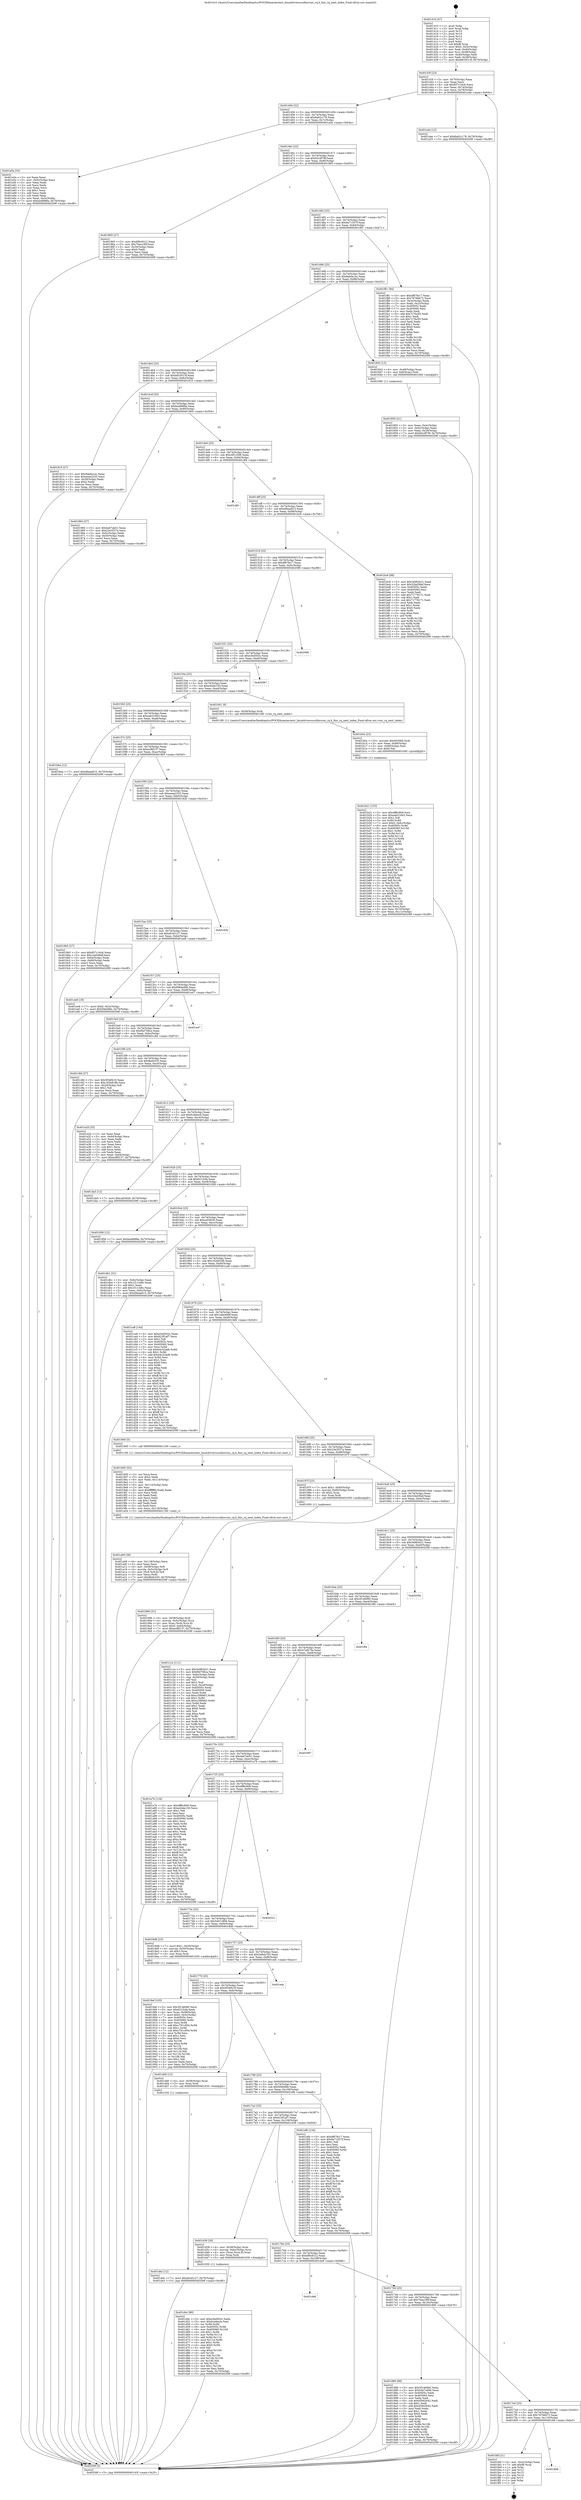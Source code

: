 digraph "0x401410" {
  label = "0x401410 (/mnt/c/Users/mathe/Desktop/tcc/POCII/binaries/extr_linuxdriversscsifnicvnic_rq.h_fnic_rq_next_index_Final-ollvm.out::main(0))"
  labelloc = "t"
  node[shape=record]

  Entry [label="",width=0.3,height=0.3,shape=circle,fillcolor=black,style=filled]
  "0x40143f" [label="{
     0x40143f [23]\l
     | [instrs]\l
     &nbsp;&nbsp;0x40143f \<+3\>: mov -0x70(%rbp),%eax\l
     &nbsp;&nbsp;0x401442 \<+2\>: mov %eax,%ecx\l
     &nbsp;&nbsp;0x401444 \<+6\>: sub $0x857c16c6,%ecx\l
     &nbsp;&nbsp;0x40144a \<+3\>: mov %eax,-0x74(%rbp)\l
     &nbsp;&nbsp;0x40144d \<+3\>: mov %ecx,-0x78(%rbp)\l
     &nbsp;&nbsp;0x401450 \<+6\>: je 0000000000401a4e \<main+0x63e\>\l
  }"]
  "0x401a4e" [label="{
     0x401a4e [12]\l
     | [instrs]\l
     &nbsp;&nbsp;0x401a4e \<+7\>: movl $0x8a62c178,-0x70(%rbp)\l
     &nbsp;&nbsp;0x401a55 \<+5\>: jmp 000000000040209f \<main+0xc8f\>\l
  }"]
  "0x401456" [label="{
     0x401456 [22]\l
     | [instrs]\l
     &nbsp;&nbsp;0x401456 \<+5\>: jmp 000000000040145b \<main+0x4b\>\l
     &nbsp;&nbsp;0x40145b \<+3\>: mov -0x74(%rbp),%eax\l
     &nbsp;&nbsp;0x40145e \<+5\>: sub $0x8a62c178,%eax\l
     &nbsp;&nbsp;0x401463 \<+3\>: mov %eax,-0x7c(%rbp)\l
     &nbsp;&nbsp;0x401466 \<+6\>: je 0000000000401a5a \<main+0x64a\>\l
  }"]
  Exit [label="",width=0.3,height=0.3,shape=circle,fillcolor=black,style=filled,peripheries=2]
  "0x401a5a" [label="{
     0x401a5a [33]\l
     | [instrs]\l
     &nbsp;&nbsp;0x401a5a \<+2\>: xor %eax,%eax\l
     &nbsp;&nbsp;0x401a5c \<+3\>: mov -0x5c(%rbp),%ecx\l
     &nbsp;&nbsp;0x401a5f \<+2\>: mov %eax,%edx\l
     &nbsp;&nbsp;0x401a61 \<+2\>: sub %ecx,%edx\l
     &nbsp;&nbsp;0x401a63 \<+2\>: mov %eax,%ecx\l
     &nbsp;&nbsp;0x401a65 \<+3\>: sub $0x1,%ecx\l
     &nbsp;&nbsp;0x401a68 \<+2\>: add %ecx,%edx\l
     &nbsp;&nbsp;0x401a6a \<+2\>: sub %edx,%eax\l
     &nbsp;&nbsp;0x401a6c \<+3\>: mov %eax,-0x5c(%rbp)\l
     &nbsp;&nbsp;0x401a6f \<+7\>: movl $0xba4898fa,-0x70(%rbp)\l
     &nbsp;&nbsp;0x401a76 \<+5\>: jmp 000000000040209f \<main+0xc8f\>\l
  }"]
  "0x40146c" [label="{
     0x40146c [22]\l
     | [instrs]\l
     &nbsp;&nbsp;0x40146c \<+5\>: jmp 0000000000401471 \<main+0x61\>\l
     &nbsp;&nbsp;0x401471 \<+3\>: mov -0x74(%rbp),%eax\l
     &nbsp;&nbsp;0x401474 \<+5\>: sub $0x92cdf79f,%eax\l
     &nbsp;&nbsp;0x401479 \<+3\>: mov %eax,-0x80(%rbp)\l
     &nbsp;&nbsp;0x40147c \<+6\>: je 0000000000401865 \<main+0x455\>\l
  }"]
  "0x401806" [label="{
     0x401806\l
  }", style=dashed]
  "0x401865" [label="{
     0x401865 [27]\l
     | [instrs]\l
     &nbsp;&nbsp;0x401865 \<+5\>: mov $0x6f9c9312,%eax\l
     &nbsp;&nbsp;0x40186a \<+5\>: mov $0x70ea1f0f,%ecx\l
     &nbsp;&nbsp;0x40186f \<+3\>: mov -0x34(%rbp),%edx\l
     &nbsp;&nbsp;0x401872 \<+3\>: cmp $0x0,%edx\l
     &nbsp;&nbsp;0x401875 \<+3\>: cmove %ecx,%eax\l
     &nbsp;&nbsp;0x401878 \<+3\>: mov %eax,-0x70(%rbp)\l
     &nbsp;&nbsp;0x40187b \<+5\>: jmp 000000000040209f \<main+0xc8f\>\l
  }"]
  "0x401482" [label="{
     0x401482 [25]\l
     | [instrs]\l
     &nbsp;&nbsp;0x401482 \<+5\>: jmp 0000000000401487 \<main+0x77\>\l
     &nbsp;&nbsp;0x401487 \<+3\>: mov -0x74(%rbp),%eax\l
     &nbsp;&nbsp;0x40148a \<+5\>: sub $0x9a71557f,%eax\l
     &nbsp;&nbsp;0x40148f \<+6\>: mov %eax,-0x84(%rbp)\l
     &nbsp;&nbsp;0x401495 \<+6\>: je 0000000000401f81 \<main+0xb71\>\l
  }"]
  "0x401fdf" [label="{
     0x401fdf [21]\l
     | [instrs]\l
     &nbsp;&nbsp;0x401fdf \<+3\>: mov -0x2c(%rbp),%eax\l
     &nbsp;&nbsp;0x401fe2 \<+7\>: add $0xf8,%rsp\l
     &nbsp;&nbsp;0x401fe9 \<+1\>: pop %rbx\l
     &nbsp;&nbsp;0x401fea \<+2\>: pop %r12\l
     &nbsp;&nbsp;0x401fec \<+2\>: pop %r13\l
     &nbsp;&nbsp;0x401fee \<+2\>: pop %r14\l
     &nbsp;&nbsp;0x401ff0 \<+2\>: pop %r15\l
     &nbsp;&nbsp;0x401ff2 \<+1\>: pop %rbp\l
     &nbsp;&nbsp;0x401ff3 \<+1\>: ret\l
  }"]
  "0x401f81" [label="{
     0x401f81 [94]\l
     | [instrs]\l
     &nbsp;&nbsp;0x401f81 \<+5\>: mov $0xdf87fe17,%eax\l
     &nbsp;&nbsp;0x401f86 \<+5\>: mov $0x79766b72,%ecx\l
     &nbsp;&nbsp;0x401f8b \<+3\>: mov -0x3c(%rbp),%edx\l
     &nbsp;&nbsp;0x401f8e \<+3\>: mov %edx,-0x2c(%rbp)\l
     &nbsp;&nbsp;0x401f91 \<+7\>: mov 0x40505c,%edx\l
     &nbsp;&nbsp;0x401f98 \<+7\>: mov 0x405060,%esi\l
     &nbsp;&nbsp;0x401f9f \<+2\>: mov %edx,%edi\l
     &nbsp;&nbsp;0x401fa1 \<+6\>: add $0x7c7fa3f3,%edi\l
     &nbsp;&nbsp;0x401fa7 \<+3\>: sub $0x1,%edi\l
     &nbsp;&nbsp;0x401faa \<+6\>: sub $0x7c7fa3f3,%edi\l
     &nbsp;&nbsp;0x401fb0 \<+3\>: imul %edi,%edx\l
     &nbsp;&nbsp;0x401fb3 \<+3\>: and $0x1,%edx\l
     &nbsp;&nbsp;0x401fb6 \<+3\>: cmp $0x0,%edx\l
     &nbsp;&nbsp;0x401fb9 \<+4\>: sete %r8b\l
     &nbsp;&nbsp;0x401fbd \<+3\>: cmp $0xa,%esi\l
     &nbsp;&nbsp;0x401fc0 \<+4\>: setl %r9b\l
     &nbsp;&nbsp;0x401fc4 \<+3\>: mov %r8b,%r10b\l
     &nbsp;&nbsp;0x401fc7 \<+3\>: and %r9b,%r10b\l
     &nbsp;&nbsp;0x401fca \<+3\>: xor %r9b,%r8b\l
     &nbsp;&nbsp;0x401fcd \<+3\>: or %r8b,%r10b\l
     &nbsp;&nbsp;0x401fd0 \<+4\>: test $0x1,%r10b\l
     &nbsp;&nbsp;0x401fd4 \<+3\>: cmovne %ecx,%eax\l
     &nbsp;&nbsp;0x401fd7 \<+3\>: mov %eax,-0x70(%rbp)\l
     &nbsp;&nbsp;0x401fda \<+5\>: jmp 000000000040209f \<main+0xc8f\>\l
  }"]
  "0x40149b" [label="{
     0x40149b [25]\l
     | [instrs]\l
     &nbsp;&nbsp;0x40149b \<+5\>: jmp 00000000004014a0 \<main+0x90\>\l
     &nbsp;&nbsp;0x4014a0 \<+3\>: mov -0x74(%rbp),%eax\l
     &nbsp;&nbsp;0x4014a3 \<+5\>: sub $0x9ab0a1ec,%eax\l
     &nbsp;&nbsp;0x4014a8 \<+6\>: mov %eax,-0x88(%rbp)\l
     &nbsp;&nbsp;0x4014ae \<+6\>: je 0000000000401843 \<main+0x433\>\l
  }"]
  "0x401ddc" [label="{
     0x401ddc [12]\l
     | [instrs]\l
     &nbsp;&nbsp;0x401ddc \<+7\>: movl $0xefc45127,-0x70(%rbp)\l
     &nbsp;&nbsp;0x401de3 \<+5\>: jmp 000000000040209f \<main+0xc8f\>\l
  }"]
  "0x401843" [label="{
     0x401843 [13]\l
     | [instrs]\l
     &nbsp;&nbsp;0x401843 \<+4\>: mov -0x48(%rbp),%rax\l
     &nbsp;&nbsp;0x401847 \<+4\>: mov 0x8(%rax),%rdi\l
     &nbsp;&nbsp;0x40184b \<+5\>: call 0000000000401060 \<atoi@plt\>\l
     | [calls]\l
     &nbsp;&nbsp;0x401060 \{1\} (unknown)\l
  }"]
  "0x4014b4" [label="{
     0x4014b4 [25]\l
     | [instrs]\l
     &nbsp;&nbsp;0x4014b4 \<+5\>: jmp 00000000004014b9 \<main+0xa9\>\l
     &nbsp;&nbsp;0x4014b9 \<+3\>: mov -0x74(%rbp),%eax\l
     &nbsp;&nbsp;0x4014bc \<+5\>: sub $0xb833013f,%eax\l
     &nbsp;&nbsp;0x4014c1 \<+6\>: mov %eax,-0x8c(%rbp)\l
     &nbsp;&nbsp;0x4014c7 \<+6\>: je 0000000000401810 \<main+0x400\>\l
  }"]
  "0x401d4c" [label="{
     0x401d4c [89]\l
     | [instrs]\l
     &nbsp;&nbsp;0x401d4c \<+5\>: mov $0xe3ed502c,%edx\l
     &nbsp;&nbsp;0x401d51 \<+5\>: mov $0xfccbbecb,%esi\l
     &nbsp;&nbsp;0x401d56 \<+3\>: xor %r8d,%r8d\l
     &nbsp;&nbsp;0x401d59 \<+8\>: mov 0x40505c,%r9d\l
     &nbsp;&nbsp;0x401d61 \<+8\>: mov 0x405060,%r10d\l
     &nbsp;&nbsp;0x401d69 \<+4\>: sub $0x1,%r8d\l
     &nbsp;&nbsp;0x401d6d \<+3\>: mov %r9d,%r11d\l
     &nbsp;&nbsp;0x401d70 \<+3\>: add %r8d,%r11d\l
     &nbsp;&nbsp;0x401d73 \<+4\>: imul %r11d,%r9d\l
     &nbsp;&nbsp;0x401d77 \<+4\>: and $0x1,%r9d\l
     &nbsp;&nbsp;0x401d7b \<+4\>: cmp $0x0,%r9d\l
     &nbsp;&nbsp;0x401d7f \<+3\>: sete %bl\l
     &nbsp;&nbsp;0x401d82 \<+4\>: cmp $0xa,%r10d\l
     &nbsp;&nbsp;0x401d86 \<+4\>: setl %r14b\l
     &nbsp;&nbsp;0x401d8a \<+3\>: mov %bl,%r15b\l
     &nbsp;&nbsp;0x401d8d \<+3\>: and %r14b,%r15b\l
     &nbsp;&nbsp;0x401d90 \<+3\>: xor %r14b,%bl\l
     &nbsp;&nbsp;0x401d93 \<+3\>: or %bl,%r15b\l
     &nbsp;&nbsp;0x401d96 \<+4\>: test $0x1,%r15b\l
     &nbsp;&nbsp;0x401d9a \<+3\>: cmovne %esi,%edx\l
     &nbsp;&nbsp;0x401d9d \<+3\>: mov %edx,-0x70(%rbp)\l
     &nbsp;&nbsp;0x401da0 \<+5\>: jmp 000000000040209f \<main+0xc8f\>\l
  }"]
  "0x401810" [label="{
     0x401810 [27]\l
     | [instrs]\l
     &nbsp;&nbsp;0x401810 \<+5\>: mov $0x9ab0a1ec,%eax\l
     &nbsp;&nbsp;0x401815 \<+5\>: mov $0xeeea2333,%ecx\l
     &nbsp;&nbsp;0x40181a \<+3\>: mov -0x38(%rbp),%edx\l
     &nbsp;&nbsp;0x40181d \<+3\>: cmp $0x2,%edx\l
     &nbsp;&nbsp;0x401820 \<+3\>: cmovne %ecx,%eax\l
     &nbsp;&nbsp;0x401823 \<+3\>: mov %eax,-0x70(%rbp)\l
     &nbsp;&nbsp;0x401826 \<+5\>: jmp 000000000040209f \<main+0xc8f\>\l
  }"]
  "0x4014cd" [label="{
     0x4014cd [25]\l
     | [instrs]\l
     &nbsp;&nbsp;0x4014cd \<+5\>: jmp 00000000004014d2 \<main+0xc2\>\l
     &nbsp;&nbsp;0x4014d2 \<+3\>: mov -0x74(%rbp),%eax\l
     &nbsp;&nbsp;0x4014d5 \<+5\>: sub $0xba4898fa,%eax\l
     &nbsp;&nbsp;0x4014da \<+6\>: mov %eax,-0x90(%rbp)\l
     &nbsp;&nbsp;0x4014e0 \<+6\>: je 0000000000401964 \<main+0x554\>\l
  }"]
  "0x40209f" [label="{
     0x40209f [5]\l
     | [instrs]\l
     &nbsp;&nbsp;0x40209f \<+5\>: jmp 000000000040143f \<main+0x2f\>\l
  }"]
  "0x401410" [label="{
     0x401410 [47]\l
     | [instrs]\l
     &nbsp;&nbsp;0x401410 \<+1\>: push %rbp\l
     &nbsp;&nbsp;0x401411 \<+3\>: mov %rsp,%rbp\l
     &nbsp;&nbsp;0x401414 \<+2\>: push %r15\l
     &nbsp;&nbsp;0x401416 \<+2\>: push %r14\l
     &nbsp;&nbsp;0x401418 \<+2\>: push %r13\l
     &nbsp;&nbsp;0x40141a \<+2\>: push %r12\l
     &nbsp;&nbsp;0x40141c \<+1\>: push %rbx\l
     &nbsp;&nbsp;0x40141d \<+7\>: sub $0xf8,%rsp\l
     &nbsp;&nbsp;0x401424 \<+7\>: movl $0x0,-0x3c(%rbp)\l
     &nbsp;&nbsp;0x40142b \<+3\>: mov %edi,-0x40(%rbp)\l
     &nbsp;&nbsp;0x40142e \<+4\>: mov %rsi,-0x48(%rbp)\l
     &nbsp;&nbsp;0x401432 \<+3\>: mov -0x40(%rbp),%edi\l
     &nbsp;&nbsp;0x401435 \<+3\>: mov %edi,-0x38(%rbp)\l
     &nbsp;&nbsp;0x401438 \<+7\>: movl $0xb833013f,-0x70(%rbp)\l
  }"]
  "0x401850" [label="{
     0x401850 [21]\l
     | [instrs]\l
     &nbsp;&nbsp;0x401850 \<+3\>: mov %eax,-0x4c(%rbp)\l
     &nbsp;&nbsp;0x401853 \<+3\>: mov -0x4c(%rbp),%eax\l
     &nbsp;&nbsp;0x401856 \<+3\>: mov %eax,-0x34(%rbp)\l
     &nbsp;&nbsp;0x401859 \<+7\>: movl $0x92cdf79f,-0x70(%rbp)\l
     &nbsp;&nbsp;0x401860 \<+5\>: jmp 000000000040209f \<main+0xc8f\>\l
  }"]
  "0x401b21" [label="{
     0x401b21 [153]\l
     | [instrs]\l
     &nbsp;&nbsp;0x401b21 \<+5\>: mov $0x4ff6c809,%esi\l
     &nbsp;&nbsp;0x401b26 \<+5\>: mov $0xeab31843,%ecx\l
     &nbsp;&nbsp;0x401b2b \<+2\>: mov $0x1,%dl\l
     &nbsp;&nbsp;0x401b2d \<+3\>: xor %r8d,%r8d\l
     &nbsp;&nbsp;0x401b30 \<+7\>: movl $0x0,-0x6c(%rbp)\l
     &nbsp;&nbsp;0x401b37 \<+8\>: mov 0x40505c,%r9d\l
     &nbsp;&nbsp;0x401b3f \<+8\>: mov 0x405060,%r10d\l
     &nbsp;&nbsp;0x401b47 \<+4\>: sub $0x1,%r8d\l
     &nbsp;&nbsp;0x401b4b \<+3\>: mov %r9d,%r11d\l
     &nbsp;&nbsp;0x401b4e \<+3\>: add %r8d,%r11d\l
     &nbsp;&nbsp;0x401b51 \<+4\>: imul %r11d,%r9d\l
     &nbsp;&nbsp;0x401b55 \<+4\>: and $0x1,%r9d\l
     &nbsp;&nbsp;0x401b59 \<+4\>: cmp $0x0,%r9d\l
     &nbsp;&nbsp;0x401b5d \<+3\>: sete %bl\l
     &nbsp;&nbsp;0x401b60 \<+4\>: cmp $0xa,%r10d\l
     &nbsp;&nbsp;0x401b64 \<+4\>: setl %r14b\l
     &nbsp;&nbsp;0x401b68 \<+3\>: mov %bl,%r15b\l
     &nbsp;&nbsp;0x401b6b \<+4\>: xor $0xff,%r15b\l
     &nbsp;&nbsp;0x401b6f \<+3\>: mov %r14b,%r12b\l
     &nbsp;&nbsp;0x401b72 \<+4\>: xor $0xff,%r12b\l
     &nbsp;&nbsp;0x401b76 \<+3\>: xor $0x1,%dl\l
     &nbsp;&nbsp;0x401b79 \<+3\>: mov %r15b,%r13b\l
     &nbsp;&nbsp;0x401b7c \<+4\>: and $0xff,%r13b\l
     &nbsp;&nbsp;0x401b80 \<+2\>: and %dl,%bl\l
     &nbsp;&nbsp;0x401b82 \<+3\>: mov %r12b,%dil\l
     &nbsp;&nbsp;0x401b85 \<+4\>: and $0xff,%dil\l
     &nbsp;&nbsp;0x401b89 \<+3\>: and %dl,%r14b\l
     &nbsp;&nbsp;0x401b8c \<+3\>: or %bl,%r13b\l
     &nbsp;&nbsp;0x401b8f \<+3\>: or %r14b,%dil\l
     &nbsp;&nbsp;0x401b92 \<+3\>: xor %dil,%r13b\l
     &nbsp;&nbsp;0x401b95 \<+3\>: or %r12b,%r15b\l
     &nbsp;&nbsp;0x401b98 \<+4\>: xor $0xff,%r15b\l
     &nbsp;&nbsp;0x401b9c \<+3\>: or $0x1,%dl\l
     &nbsp;&nbsp;0x401b9f \<+3\>: and %dl,%r15b\l
     &nbsp;&nbsp;0x401ba2 \<+3\>: or %r15b,%r13b\l
     &nbsp;&nbsp;0x401ba5 \<+4\>: test $0x1,%r13b\l
     &nbsp;&nbsp;0x401ba9 \<+3\>: cmovne %ecx,%esi\l
     &nbsp;&nbsp;0x401bac \<+3\>: mov %esi,-0x70(%rbp)\l
     &nbsp;&nbsp;0x401baf \<+6\>: mov %eax,-0x11c(%rbp)\l
     &nbsp;&nbsp;0x401bb5 \<+5\>: jmp 000000000040209f \<main+0xc8f\>\l
  }"]
  "0x401964" [label="{
     0x401964 [27]\l
     | [instrs]\l
     &nbsp;&nbsp;0x401964 \<+5\>: mov $0x4a67ab51,%eax\l
     &nbsp;&nbsp;0x401969 \<+5\>: mov $0x23e3557a,%ecx\l
     &nbsp;&nbsp;0x40196e \<+3\>: mov -0x5c(%rbp),%edx\l
     &nbsp;&nbsp;0x401971 \<+3\>: cmp -0x50(%rbp),%edx\l
     &nbsp;&nbsp;0x401974 \<+3\>: cmovl %ecx,%eax\l
     &nbsp;&nbsp;0x401977 \<+3\>: mov %eax,-0x70(%rbp)\l
     &nbsp;&nbsp;0x40197a \<+5\>: jmp 000000000040209f \<main+0xc8f\>\l
  }"]
  "0x4014e6" [label="{
     0x4014e6 [25]\l
     | [instrs]\l
     &nbsp;&nbsp;0x4014e6 \<+5\>: jmp 00000000004014eb \<main+0xdb\>\l
     &nbsp;&nbsp;0x4014eb \<+3\>: mov -0x74(%rbp),%eax\l
     &nbsp;&nbsp;0x4014ee \<+5\>: sub $0xc6f1c566,%eax\l
     &nbsp;&nbsp;0x4014f3 \<+6\>: mov %eax,-0x94(%rbp)\l
     &nbsp;&nbsp;0x4014f9 \<+6\>: je 0000000000401df4 \<main+0x9e4\>\l
  }"]
  "0x401b0a" [label="{
     0x401b0a [23]\l
     | [instrs]\l
     &nbsp;&nbsp;0x401b0a \<+10\>: movabs $0x4030b6,%rdi\l
     &nbsp;&nbsp;0x401b14 \<+3\>: mov %eax,-0x68(%rbp)\l
     &nbsp;&nbsp;0x401b17 \<+3\>: mov -0x68(%rbp),%esi\l
     &nbsp;&nbsp;0x401b1a \<+2\>: mov $0x0,%al\l
     &nbsp;&nbsp;0x401b1c \<+5\>: call 0000000000401040 \<printf@plt\>\l
     | [calls]\l
     &nbsp;&nbsp;0x401040 \{1\} (unknown)\l
  }"]
  "0x401df4" [label="{
     0x401df4\l
  }", style=dashed]
  "0x4014ff" [label="{
     0x4014ff [25]\l
     | [instrs]\l
     &nbsp;&nbsp;0x4014ff \<+5\>: jmp 0000000000401504 \<main+0xf4\>\l
     &nbsp;&nbsp;0x401504 \<+3\>: mov -0x74(%rbp),%eax\l
     &nbsp;&nbsp;0x401507 \<+5\>: sub $0xd9eaa815,%eax\l
     &nbsp;&nbsp;0x40150c \<+6\>: mov %eax,-0x98(%rbp)\l
     &nbsp;&nbsp;0x401512 \<+6\>: je 0000000000401bc6 \<main+0x7b6\>\l
  }"]
  "0x401a09" [label="{
     0x401a09 [36]\l
     | [instrs]\l
     &nbsp;&nbsp;0x401a09 \<+6\>: mov -0x118(%rbp),%ecx\l
     &nbsp;&nbsp;0x401a0f \<+3\>: imul %eax,%ecx\l
     &nbsp;&nbsp;0x401a12 \<+4\>: mov -0x58(%rbp),%r8\l
     &nbsp;&nbsp;0x401a16 \<+4\>: movslq -0x5c(%rbp),%r9\l
     &nbsp;&nbsp;0x401a1a \<+4\>: mov (%r8,%r9,8),%r8\l
     &nbsp;&nbsp;0x401a1e \<+3\>: mov %ecx,(%r8)\l
     &nbsp;&nbsp;0x401a21 \<+7\>: movl $0xfbefc435,-0x70(%rbp)\l
     &nbsp;&nbsp;0x401a28 \<+5\>: jmp 000000000040209f \<main+0xc8f\>\l
  }"]
  "0x401bc6" [label="{
     0x401bc6 [88]\l
     | [instrs]\l
     &nbsp;&nbsp;0x401bc6 \<+5\>: mov $0x3e983e21,%eax\l
     &nbsp;&nbsp;0x401bcb \<+5\>: mov $0x32bd36af,%ecx\l
     &nbsp;&nbsp;0x401bd0 \<+7\>: mov 0x40505c,%edx\l
     &nbsp;&nbsp;0x401bd7 \<+7\>: mov 0x405060,%esi\l
     &nbsp;&nbsp;0x401bde \<+2\>: mov %edx,%edi\l
     &nbsp;&nbsp;0x401be0 \<+6\>: add $0x71778171,%edi\l
     &nbsp;&nbsp;0x401be6 \<+3\>: sub $0x1,%edi\l
     &nbsp;&nbsp;0x401be9 \<+6\>: sub $0x71778171,%edi\l
     &nbsp;&nbsp;0x401bef \<+3\>: imul %edi,%edx\l
     &nbsp;&nbsp;0x401bf2 \<+3\>: and $0x1,%edx\l
     &nbsp;&nbsp;0x401bf5 \<+3\>: cmp $0x0,%edx\l
     &nbsp;&nbsp;0x401bf8 \<+4\>: sete %r8b\l
     &nbsp;&nbsp;0x401bfc \<+3\>: cmp $0xa,%esi\l
     &nbsp;&nbsp;0x401bff \<+4\>: setl %r9b\l
     &nbsp;&nbsp;0x401c03 \<+3\>: mov %r8b,%r10b\l
     &nbsp;&nbsp;0x401c06 \<+3\>: and %r9b,%r10b\l
     &nbsp;&nbsp;0x401c09 \<+3\>: xor %r9b,%r8b\l
     &nbsp;&nbsp;0x401c0c \<+3\>: or %r8b,%r10b\l
     &nbsp;&nbsp;0x401c0f \<+4\>: test $0x1,%r10b\l
     &nbsp;&nbsp;0x401c13 \<+3\>: cmovne %ecx,%eax\l
     &nbsp;&nbsp;0x401c16 \<+3\>: mov %eax,-0x70(%rbp)\l
     &nbsp;&nbsp;0x401c19 \<+5\>: jmp 000000000040209f \<main+0xc8f\>\l
  }"]
  "0x401518" [label="{
     0x401518 [25]\l
     | [instrs]\l
     &nbsp;&nbsp;0x401518 \<+5\>: jmp 000000000040151d \<main+0x10d\>\l
     &nbsp;&nbsp;0x40151d \<+3\>: mov -0x74(%rbp),%eax\l
     &nbsp;&nbsp;0x401520 \<+5\>: sub $0xdf87fe17,%eax\l
     &nbsp;&nbsp;0x401525 \<+6\>: mov %eax,-0x9c(%rbp)\l
     &nbsp;&nbsp;0x40152b \<+6\>: je 0000000000402098 \<main+0xc88\>\l
  }"]
  "0x4019d5" [label="{
     0x4019d5 [52]\l
     | [instrs]\l
     &nbsp;&nbsp;0x4019d5 \<+2\>: xor %ecx,%ecx\l
     &nbsp;&nbsp;0x4019d7 \<+5\>: mov $0x2,%edx\l
     &nbsp;&nbsp;0x4019dc \<+6\>: mov %edx,-0x114(%rbp)\l
     &nbsp;&nbsp;0x4019e2 \<+1\>: cltd\l
     &nbsp;&nbsp;0x4019e3 \<+6\>: mov -0x114(%rbp),%esi\l
     &nbsp;&nbsp;0x4019e9 \<+2\>: idiv %esi\l
     &nbsp;&nbsp;0x4019eb \<+6\>: imul $0xfffffffe,%edx,%edx\l
     &nbsp;&nbsp;0x4019f1 \<+2\>: mov %ecx,%edi\l
     &nbsp;&nbsp;0x4019f3 \<+2\>: sub %edx,%edi\l
     &nbsp;&nbsp;0x4019f5 \<+2\>: mov %ecx,%edx\l
     &nbsp;&nbsp;0x4019f7 \<+3\>: sub $0x1,%edx\l
     &nbsp;&nbsp;0x4019fa \<+2\>: add %edx,%edi\l
     &nbsp;&nbsp;0x4019fc \<+2\>: sub %edi,%ecx\l
     &nbsp;&nbsp;0x4019fe \<+6\>: mov %ecx,-0x118(%rbp)\l
     &nbsp;&nbsp;0x401a04 \<+5\>: call 0000000000401160 \<next_i\>\l
     | [calls]\l
     &nbsp;&nbsp;0x401160 \{1\} (/mnt/c/Users/mathe/Desktop/tcc/POCII/binaries/extr_linuxdriversscsifnicvnic_rq.h_fnic_rq_next_index_Final-ollvm.out::next_i)\l
  }"]
  "0x402098" [label="{
     0x402098\l
  }", style=dashed]
  "0x401531" [label="{
     0x401531 [25]\l
     | [instrs]\l
     &nbsp;&nbsp;0x401531 \<+5\>: jmp 0000000000401536 \<main+0x126\>\l
     &nbsp;&nbsp;0x401536 \<+3\>: mov -0x74(%rbp),%eax\l
     &nbsp;&nbsp;0x401539 \<+5\>: sub $0xe3ed502c,%eax\l
     &nbsp;&nbsp;0x40153e \<+6\>: mov %eax,-0xa0(%rbp)\l
     &nbsp;&nbsp;0x401544 \<+6\>: je 0000000000402067 \<main+0xc57\>\l
  }"]
  "0x401996" [label="{
     0x401996 [31]\l
     | [instrs]\l
     &nbsp;&nbsp;0x401996 \<+4\>: mov -0x58(%rbp),%rdi\l
     &nbsp;&nbsp;0x40199a \<+4\>: movslq -0x5c(%rbp),%rcx\l
     &nbsp;&nbsp;0x40199e \<+4\>: mov %rax,(%rdi,%rcx,8)\l
     &nbsp;&nbsp;0x4019a2 \<+7\>: movl $0x0,-0x64(%rbp)\l
     &nbsp;&nbsp;0x4019a9 \<+7\>: movl $0xecf6f137,-0x70(%rbp)\l
     &nbsp;&nbsp;0x4019b0 \<+5\>: jmp 000000000040209f \<main+0xc8f\>\l
  }"]
  "0x402067" [label="{
     0x402067\l
  }", style=dashed]
  "0x40154a" [label="{
     0x40154a [25]\l
     | [instrs]\l
     &nbsp;&nbsp;0x40154a \<+5\>: jmp 000000000040154f \<main+0x13f\>\l
     &nbsp;&nbsp;0x40154f \<+3\>: mov -0x74(%rbp),%eax\l
     &nbsp;&nbsp;0x401552 \<+5\>: sub $0xe444e150,%eax\l
     &nbsp;&nbsp;0x401557 \<+6\>: mov %eax,-0xa4(%rbp)\l
     &nbsp;&nbsp;0x40155d \<+6\>: je 0000000000401b01 \<main+0x6f1\>\l
  }"]
  "0x4018ef" [label="{
     0x4018ef [105]\l
     | [instrs]\l
     &nbsp;&nbsp;0x4018ef \<+5\>: mov $0x3f146060,%ecx\l
     &nbsp;&nbsp;0x4018f4 \<+5\>: mov $0x6215cfa,%edx\l
     &nbsp;&nbsp;0x4018f9 \<+4\>: mov %rax,-0x58(%rbp)\l
     &nbsp;&nbsp;0x4018fd \<+7\>: movl $0x0,-0x5c(%rbp)\l
     &nbsp;&nbsp;0x401904 \<+7\>: mov 0x40505c,%esi\l
     &nbsp;&nbsp;0x40190b \<+8\>: mov 0x405060,%r8d\l
     &nbsp;&nbsp;0x401913 \<+3\>: mov %esi,%r9d\l
     &nbsp;&nbsp;0x401916 \<+7\>: add $0xc791c854,%r9d\l
     &nbsp;&nbsp;0x40191d \<+4\>: sub $0x1,%r9d\l
     &nbsp;&nbsp;0x401921 \<+7\>: sub $0xc791c854,%r9d\l
     &nbsp;&nbsp;0x401928 \<+4\>: imul %r9d,%esi\l
     &nbsp;&nbsp;0x40192c \<+3\>: and $0x1,%esi\l
     &nbsp;&nbsp;0x40192f \<+3\>: cmp $0x0,%esi\l
     &nbsp;&nbsp;0x401932 \<+4\>: sete %r10b\l
     &nbsp;&nbsp;0x401936 \<+4\>: cmp $0xa,%r8d\l
     &nbsp;&nbsp;0x40193a \<+4\>: setl %r11b\l
     &nbsp;&nbsp;0x40193e \<+3\>: mov %r10b,%bl\l
     &nbsp;&nbsp;0x401941 \<+3\>: and %r11b,%bl\l
     &nbsp;&nbsp;0x401944 \<+3\>: xor %r11b,%r10b\l
     &nbsp;&nbsp;0x401947 \<+3\>: or %r10b,%bl\l
     &nbsp;&nbsp;0x40194a \<+3\>: test $0x1,%bl\l
     &nbsp;&nbsp;0x40194d \<+3\>: cmovne %edx,%ecx\l
     &nbsp;&nbsp;0x401950 \<+3\>: mov %ecx,-0x70(%rbp)\l
     &nbsp;&nbsp;0x401953 \<+5\>: jmp 000000000040209f \<main+0xc8f\>\l
  }"]
  "0x401b01" [label="{
     0x401b01 [9]\l
     | [instrs]\l
     &nbsp;&nbsp;0x401b01 \<+4\>: mov -0x58(%rbp),%rdi\l
     &nbsp;&nbsp;0x401b05 \<+5\>: call 00000000004013f0 \<vnic_rq_next_index\>\l
     | [calls]\l
     &nbsp;&nbsp;0x4013f0 \{1\} (/mnt/c/Users/mathe/Desktop/tcc/POCII/binaries/extr_linuxdriversscsifnicvnic_rq.h_fnic_rq_next_index_Final-ollvm.out::vnic_rq_next_index)\l
  }"]
  "0x401563" [label="{
     0x401563 [25]\l
     | [instrs]\l
     &nbsp;&nbsp;0x401563 \<+5\>: jmp 0000000000401568 \<main+0x158\>\l
     &nbsp;&nbsp;0x401568 \<+3\>: mov -0x74(%rbp),%eax\l
     &nbsp;&nbsp;0x40156b \<+5\>: sub $0xeab31843,%eax\l
     &nbsp;&nbsp;0x401570 \<+6\>: mov %eax,-0xa8(%rbp)\l
     &nbsp;&nbsp;0x401576 \<+6\>: je 0000000000401bba \<main+0x7aa\>\l
  }"]
  "0x4017ed" [label="{
     0x4017ed [25]\l
     | [instrs]\l
     &nbsp;&nbsp;0x4017ed \<+5\>: jmp 00000000004017f2 \<main+0x3e2\>\l
     &nbsp;&nbsp;0x4017f2 \<+3\>: mov -0x74(%rbp),%eax\l
     &nbsp;&nbsp;0x4017f5 \<+5\>: sub $0x79766b72,%eax\l
     &nbsp;&nbsp;0x4017fa \<+6\>: mov %eax,-0x110(%rbp)\l
     &nbsp;&nbsp;0x401800 \<+6\>: je 0000000000401fdf \<main+0xbcf\>\l
  }"]
  "0x401bba" [label="{
     0x401bba [12]\l
     | [instrs]\l
     &nbsp;&nbsp;0x401bba \<+7\>: movl $0xd9eaa815,-0x70(%rbp)\l
     &nbsp;&nbsp;0x401bc1 \<+5\>: jmp 000000000040209f \<main+0xc8f\>\l
  }"]
  "0x40157c" [label="{
     0x40157c [25]\l
     | [instrs]\l
     &nbsp;&nbsp;0x40157c \<+5\>: jmp 0000000000401581 \<main+0x171\>\l
     &nbsp;&nbsp;0x401581 \<+3\>: mov -0x74(%rbp),%eax\l
     &nbsp;&nbsp;0x401584 \<+5\>: sub $0xecf6f137,%eax\l
     &nbsp;&nbsp;0x401589 \<+6\>: mov %eax,-0xac(%rbp)\l
     &nbsp;&nbsp;0x40158f \<+6\>: je 00000000004019b5 \<main+0x5a5\>\l
  }"]
  "0x401880" [label="{
     0x401880 [88]\l
     | [instrs]\l
     &nbsp;&nbsp;0x401880 \<+5\>: mov $0x3f146060,%eax\l
     &nbsp;&nbsp;0x401885 \<+5\>: mov $0x54b7c806,%ecx\l
     &nbsp;&nbsp;0x40188a \<+7\>: mov 0x40505c,%edx\l
     &nbsp;&nbsp;0x401891 \<+7\>: mov 0x405060,%esi\l
     &nbsp;&nbsp;0x401898 \<+2\>: mov %edx,%edi\l
     &nbsp;&nbsp;0x40189a \<+6\>: sub $0x45842642,%edi\l
     &nbsp;&nbsp;0x4018a0 \<+3\>: sub $0x1,%edi\l
     &nbsp;&nbsp;0x4018a3 \<+6\>: add $0x45842642,%edi\l
     &nbsp;&nbsp;0x4018a9 \<+3\>: imul %edi,%edx\l
     &nbsp;&nbsp;0x4018ac \<+3\>: and $0x1,%edx\l
     &nbsp;&nbsp;0x4018af \<+3\>: cmp $0x0,%edx\l
     &nbsp;&nbsp;0x4018b2 \<+4\>: sete %r8b\l
     &nbsp;&nbsp;0x4018b6 \<+3\>: cmp $0xa,%esi\l
     &nbsp;&nbsp;0x4018b9 \<+4\>: setl %r9b\l
     &nbsp;&nbsp;0x4018bd \<+3\>: mov %r8b,%r10b\l
     &nbsp;&nbsp;0x4018c0 \<+3\>: and %r9b,%r10b\l
     &nbsp;&nbsp;0x4018c3 \<+3\>: xor %r9b,%r8b\l
     &nbsp;&nbsp;0x4018c6 \<+3\>: or %r8b,%r10b\l
     &nbsp;&nbsp;0x4018c9 \<+4\>: test $0x1,%r10b\l
     &nbsp;&nbsp;0x4018cd \<+3\>: cmovne %ecx,%eax\l
     &nbsp;&nbsp;0x4018d0 \<+3\>: mov %eax,-0x70(%rbp)\l
     &nbsp;&nbsp;0x4018d3 \<+5\>: jmp 000000000040209f \<main+0xc8f\>\l
  }"]
  "0x4019b5" [label="{
     0x4019b5 [27]\l
     | [instrs]\l
     &nbsp;&nbsp;0x4019b5 \<+5\>: mov $0x857c16c6,%eax\l
     &nbsp;&nbsp;0x4019ba \<+5\>: mov $0x1ab049df,%ecx\l
     &nbsp;&nbsp;0x4019bf \<+3\>: mov -0x64(%rbp),%edx\l
     &nbsp;&nbsp;0x4019c2 \<+3\>: cmp -0x60(%rbp),%edx\l
     &nbsp;&nbsp;0x4019c5 \<+3\>: cmovl %ecx,%eax\l
     &nbsp;&nbsp;0x4019c8 \<+3\>: mov %eax,-0x70(%rbp)\l
     &nbsp;&nbsp;0x4019cb \<+5\>: jmp 000000000040209f \<main+0xc8f\>\l
  }"]
  "0x401595" [label="{
     0x401595 [25]\l
     | [instrs]\l
     &nbsp;&nbsp;0x401595 \<+5\>: jmp 000000000040159a \<main+0x18a\>\l
     &nbsp;&nbsp;0x40159a \<+3\>: mov -0x74(%rbp),%eax\l
     &nbsp;&nbsp;0x40159d \<+5\>: sub $0xeeea2333,%eax\l
     &nbsp;&nbsp;0x4015a2 \<+6\>: mov %eax,-0xb0(%rbp)\l
     &nbsp;&nbsp;0x4015a8 \<+6\>: je 000000000040182b \<main+0x41b\>\l
  }"]
  "0x4017d4" [label="{
     0x4017d4 [25]\l
     | [instrs]\l
     &nbsp;&nbsp;0x4017d4 \<+5\>: jmp 00000000004017d9 \<main+0x3c9\>\l
     &nbsp;&nbsp;0x4017d9 \<+3\>: mov -0x74(%rbp),%eax\l
     &nbsp;&nbsp;0x4017dc \<+5\>: sub $0x70ea1f0f,%eax\l
     &nbsp;&nbsp;0x4017e1 \<+6\>: mov %eax,-0x10c(%rbp)\l
     &nbsp;&nbsp;0x4017e7 \<+6\>: je 0000000000401880 \<main+0x470\>\l
  }"]
  "0x40182b" [label="{
     0x40182b\l
  }", style=dashed]
  "0x4015ae" [label="{
     0x4015ae [25]\l
     | [instrs]\l
     &nbsp;&nbsp;0x4015ae \<+5\>: jmp 00000000004015b3 \<main+0x1a3\>\l
     &nbsp;&nbsp;0x4015b3 \<+3\>: mov -0x74(%rbp),%eax\l
     &nbsp;&nbsp;0x4015b6 \<+5\>: sub $0xefc45127,%eax\l
     &nbsp;&nbsp;0x4015bb \<+6\>: mov %eax,-0xb4(%rbp)\l
     &nbsp;&nbsp;0x4015c1 \<+6\>: je 0000000000401ee8 \<main+0xad8\>\l
  }"]
  "0x401de8" [label="{
     0x401de8\l
  }", style=dashed]
  "0x401ee8" [label="{
     0x401ee8 [19]\l
     | [instrs]\l
     &nbsp;&nbsp;0x401ee8 \<+7\>: movl $0x0,-0x3c(%rbp)\l
     &nbsp;&nbsp;0x401eef \<+7\>: movl $0x5f4e0fde,-0x70(%rbp)\l
     &nbsp;&nbsp;0x401ef6 \<+5\>: jmp 000000000040209f \<main+0xc8f\>\l
  }"]
  "0x4015c7" [label="{
     0x4015c7 [25]\l
     | [instrs]\l
     &nbsp;&nbsp;0x4015c7 \<+5\>: jmp 00000000004015cc \<main+0x1bc\>\l
     &nbsp;&nbsp;0x4015cc \<+3\>: mov -0x74(%rbp),%eax\l
     &nbsp;&nbsp;0x4015cf \<+5\>: sub $0xf08ded06,%eax\l
     &nbsp;&nbsp;0x4015d4 \<+6\>: mov %eax,-0xb8(%rbp)\l
     &nbsp;&nbsp;0x4015da \<+6\>: je 0000000000401e47 \<main+0xa37\>\l
  }"]
  "0x4017bb" [label="{
     0x4017bb [25]\l
     | [instrs]\l
     &nbsp;&nbsp;0x4017bb \<+5\>: jmp 00000000004017c0 \<main+0x3b0\>\l
     &nbsp;&nbsp;0x4017c0 \<+3\>: mov -0x74(%rbp),%eax\l
     &nbsp;&nbsp;0x4017c3 \<+5\>: sub $0x6f9c9312,%eax\l
     &nbsp;&nbsp;0x4017c8 \<+6\>: mov %eax,-0x108(%rbp)\l
     &nbsp;&nbsp;0x4017ce \<+6\>: je 0000000000401de8 \<main+0x9d8\>\l
  }"]
  "0x401e47" [label="{
     0x401e47\l
  }", style=dashed]
  "0x4015e0" [label="{
     0x4015e0 [25]\l
     | [instrs]\l
     &nbsp;&nbsp;0x4015e0 \<+5\>: jmp 00000000004015e5 \<main+0x1d5\>\l
     &nbsp;&nbsp;0x4015e5 \<+3\>: mov -0x74(%rbp),%eax\l
     &nbsp;&nbsp;0x4015e8 \<+5\>: sub $0xf0d708ca,%eax\l
     &nbsp;&nbsp;0x4015ed \<+6\>: mov %eax,-0xbc(%rbp)\l
     &nbsp;&nbsp;0x4015f3 \<+6\>: je 0000000000401c8d \<main+0x87d\>\l
  }"]
  "0x401d38" [label="{
     0x401d38 [20]\l
     | [instrs]\l
     &nbsp;&nbsp;0x401d38 \<+4\>: mov -0x58(%rbp),%rax\l
     &nbsp;&nbsp;0x401d3c \<+4\>: movslq -0x6c(%rbp),%rcx\l
     &nbsp;&nbsp;0x401d40 \<+4\>: mov (%rax,%rcx,8),%rax\l
     &nbsp;&nbsp;0x401d44 \<+3\>: mov %rax,%rdi\l
     &nbsp;&nbsp;0x401d47 \<+5\>: call 0000000000401030 \<free@plt\>\l
     | [calls]\l
     &nbsp;&nbsp;0x401030 \{1\} (unknown)\l
  }"]
  "0x401c8d" [label="{
     0x401c8d [27]\l
     | [instrs]\l
     &nbsp;&nbsp;0x401c8d \<+5\>: mov $0x5f3df419,%eax\l
     &nbsp;&nbsp;0x401c92 \<+5\>: mov $0x162b818b,%ecx\l
     &nbsp;&nbsp;0x401c97 \<+3\>: mov -0x2d(%rbp),%dl\l
     &nbsp;&nbsp;0x401c9a \<+3\>: test $0x1,%dl\l
     &nbsp;&nbsp;0x401c9d \<+3\>: cmovne %ecx,%eax\l
     &nbsp;&nbsp;0x401ca0 \<+3\>: mov %eax,-0x70(%rbp)\l
     &nbsp;&nbsp;0x401ca3 \<+5\>: jmp 000000000040209f \<main+0xc8f\>\l
  }"]
  "0x4015f9" [label="{
     0x4015f9 [25]\l
     | [instrs]\l
     &nbsp;&nbsp;0x4015f9 \<+5\>: jmp 00000000004015fe \<main+0x1ee\>\l
     &nbsp;&nbsp;0x4015fe \<+3\>: mov -0x74(%rbp),%eax\l
     &nbsp;&nbsp;0x401601 \<+5\>: sub $0xfbefc435,%eax\l
     &nbsp;&nbsp;0x401606 \<+6\>: mov %eax,-0xc0(%rbp)\l
     &nbsp;&nbsp;0x40160c \<+6\>: je 0000000000401a2d \<main+0x61d\>\l
  }"]
  "0x4017a2" [label="{
     0x4017a2 [25]\l
     | [instrs]\l
     &nbsp;&nbsp;0x4017a2 \<+5\>: jmp 00000000004017a7 \<main+0x397\>\l
     &nbsp;&nbsp;0x4017a7 \<+3\>: mov -0x74(%rbp),%eax\l
     &nbsp;&nbsp;0x4017aa \<+5\>: sub $0x623f1af7,%eax\l
     &nbsp;&nbsp;0x4017af \<+6\>: mov %eax,-0x104(%rbp)\l
     &nbsp;&nbsp;0x4017b5 \<+6\>: je 0000000000401d38 \<main+0x928\>\l
  }"]
  "0x401a2d" [label="{
     0x401a2d [33]\l
     | [instrs]\l
     &nbsp;&nbsp;0x401a2d \<+2\>: xor %eax,%eax\l
     &nbsp;&nbsp;0x401a2f \<+3\>: mov -0x64(%rbp),%ecx\l
     &nbsp;&nbsp;0x401a32 \<+2\>: mov %eax,%edx\l
     &nbsp;&nbsp;0x401a34 \<+2\>: sub %ecx,%edx\l
     &nbsp;&nbsp;0x401a36 \<+2\>: mov %eax,%ecx\l
     &nbsp;&nbsp;0x401a38 \<+3\>: sub $0x1,%ecx\l
     &nbsp;&nbsp;0x401a3b \<+2\>: add %ecx,%edx\l
     &nbsp;&nbsp;0x401a3d \<+2\>: sub %edx,%eax\l
     &nbsp;&nbsp;0x401a3f \<+3\>: mov %eax,-0x64(%rbp)\l
     &nbsp;&nbsp;0x401a42 \<+7\>: movl $0xecf6f137,-0x70(%rbp)\l
     &nbsp;&nbsp;0x401a49 \<+5\>: jmp 000000000040209f \<main+0xc8f\>\l
  }"]
  "0x401612" [label="{
     0x401612 [25]\l
     | [instrs]\l
     &nbsp;&nbsp;0x401612 \<+5\>: jmp 0000000000401617 \<main+0x207\>\l
     &nbsp;&nbsp;0x401617 \<+3\>: mov -0x74(%rbp),%eax\l
     &nbsp;&nbsp;0x40161a \<+5\>: sub $0xfccbbecb,%eax\l
     &nbsp;&nbsp;0x40161f \<+6\>: mov %eax,-0xc4(%rbp)\l
     &nbsp;&nbsp;0x401625 \<+6\>: je 0000000000401da5 \<main+0x995\>\l
  }"]
  "0x401efb" [label="{
     0x401efb [134]\l
     | [instrs]\l
     &nbsp;&nbsp;0x401efb \<+5\>: mov $0xdf87fe17,%eax\l
     &nbsp;&nbsp;0x401f00 \<+5\>: mov $0x9a71557f,%ecx\l
     &nbsp;&nbsp;0x401f05 \<+2\>: mov $0x1,%dl\l
     &nbsp;&nbsp;0x401f07 \<+2\>: xor %esi,%esi\l
     &nbsp;&nbsp;0x401f09 \<+7\>: mov 0x40505c,%edi\l
     &nbsp;&nbsp;0x401f10 \<+8\>: mov 0x405060,%r8d\l
     &nbsp;&nbsp;0x401f18 \<+3\>: sub $0x1,%esi\l
     &nbsp;&nbsp;0x401f1b \<+3\>: mov %edi,%r9d\l
     &nbsp;&nbsp;0x401f1e \<+3\>: add %esi,%r9d\l
     &nbsp;&nbsp;0x401f21 \<+4\>: imul %r9d,%edi\l
     &nbsp;&nbsp;0x401f25 \<+3\>: and $0x1,%edi\l
     &nbsp;&nbsp;0x401f28 \<+3\>: cmp $0x0,%edi\l
     &nbsp;&nbsp;0x401f2b \<+4\>: sete %r10b\l
     &nbsp;&nbsp;0x401f2f \<+4\>: cmp $0xa,%r8d\l
     &nbsp;&nbsp;0x401f33 \<+4\>: setl %r11b\l
     &nbsp;&nbsp;0x401f37 \<+3\>: mov %r10b,%bl\l
     &nbsp;&nbsp;0x401f3a \<+3\>: xor $0xff,%bl\l
     &nbsp;&nbsp;0x401f3d \<+3\>: mov %r11b,%r14b\l
     &nbsp;&nbsp;0x401f40 \<+4\>: xor $0xff,%r14b\l
     &nbsp;&nbsp;0x401f44 \<+3\>: xor $0x1,%dl\l
     &nbsp;&nbsp;0x401f47 \<+3\>: mov %bl,%r15b\l
     &nbsp;&nbsp;0x401f4a \<+4\>: and $0xff,%r15b\l
     &nbsp;&nbsp;0x401f4e \<+3\>: and %dl,%r10b\l
     &nbsp;&nbsp;0x401f51 \<+3\>: mov %r14b,%r12b\l
     &nbsp;&nbsp;0x401f54 \<+4\>: and $0xff,%r12b\l
     &nbsp;&nbsp;0x401f58 \<+3\>: and %dl,%r11b\l
     &nbsp;&nbsp;0x401f5b \<+3\>: or %r10b,%r15b\l
     &nbsp;&nbsp;0x401f5e \<+3\>: or %r11b,%r12b\l
     &nbsp;&nbsp;0x401f61 \<+3\>: xor %r12b,%r15b\l
     &nbsp;&nbsp;0x401f64 \<+3\>: or %r14b,%bl\l
     &nbsp;&nbsp;0x401f67 \<+3\>: xor $0xff,%bl\l
     &nbsp;&nbsp;0x401f6a \<+3\>: or $0x1,%dl\l
     &nbsp;&nbsp;0x401f6d \<+2\>: and %dl,%bl\l
     &nbsp;&nbsp;0x401f6f \<+3\>: or %bl,%r15b\l
     &nbsp;&nbsp;0x401f72 \<+4\>: test $0x1,%r15b\l
     &nbsp;&nbsp;0x401f76 \<+3\>: cmovne %ecx,%eax\l
     &nbsp;&nbsp;0x401f79 \<+3\>: mov %eax,-0x70(%rbp)\l
     &nbsp;&nbsp;0x401f7c \<+5\>: jmp 000000000040209f \<main+0xc8f\>\l
  }"]
  "0x401da5" [label="{
     0x401da5 [12]\l
     | [instrs]\l
     &nbsp;&nbsp;0x401da5 \<+7\>: movl $0xca03626,-0x70(%rbp)\l
     &nbsp;&nbsp;0x401dac \<+5\>: jmp 000000000040209f \<main+0xc8f\>\l
  }"]
  "0x40162b" [label="{
     0x40162b [25]\l
     | [instrs]\l
     &nbsp;&nbsp;0x40162b \<+5\>: jmp 0000000000401630 \<main+0x220\>\l
     &nbsp;&nbsp;0x401630 \<+3\>: mov -0x74(%rbp),%eax\l
     &nbsp;&nbsp;0x401633 \<+5\>: sub $0x6215cfa,%eax\l
     &nbsp;&nbsp;0x401638 \<+6\>: mov %eax,-0xc8(%rbp)\l
     &nbsp;&nbsp;0x40163e \<+6\>: je 0000000000401958 \<main+0x548\>\l
  }"]
  "0x401789" [label="{
     0x401789 [25]\l
     | [instrs]\l
     &nbsp;&nbsp;0x401789 \<+5\>: jmp 000000000040178e \<main+0x37e\>\l
     &nbsp;&nbsp;0x40178e \<+3\>: mov -0x74(%rbp),%eax\l
     &nbsp;&nbsp;0x401791 \<+5\>: sub $0x5f4e0fde,%eax\l
     &nbsp;&nbsp;0x401796 \<+6\>: mov %eax,-0x100(%rbp)\l
     &nbsp;&nbsp;0x40179c \<+6\>: je 0000000000401efb \<main+0xaeb\>\l
  }"]
  "0x401958" [label="{
     0x401958 [12]\l
     | [instrs]\l
     &nbsp;&nbsp;0x401958 \<+7\>: movl $0xba4898fa,-0x70(%rbp)\l
     &nbsp;&nbsp;0x40195f \<+5\>: jmp 000000000040209f \<main+0xc8f\>\l
  }"]
  "0x401644" [label="{
     0x401644 [25]\l
     | [instrs]\l
     &nbsp;&nbsp;0x401644 \<+5\>: jmp 0000000000401649 \<main+0x239\>\l
     &nbsp;&nbsp;0x401649 \<+3\>: mov -0x74(%rbp),%eax\l
     &nbsp;&nbsp;0x40164c \<+5\>: sub $0xca03626,%eax\l
     &nbsp;&nbsp;0x401651 \<+6\>: mov %eax,-0xcc(%rbp)\l
     &nbsp;&nbsp;0x401657 \<+6\>: je 0000000000401db1 \<main+0x9a1\>\l
  }"]
  "0x401dd0" [label="{
     0x401dd0 [12]\l
     | [instrs]\l
     &nbsp;&nbsp;0x401dd0 \<+4\>: mov -0x58(%rbp),%rax\l
     &nbsp;&nbsp;0x401dd4 \<+3\>: mov %rax,%rdi\l
     &nbsp;&nbsp;0x401dd7 \<+5\>: call 0000000000401030 \<free@plt\>\l
     | [calls]\l
     &nbsp;&nbsp;0x401030 \{1\} (unknown)\l
  }"]
  "0x401db1" [label="{
     0x401db1 [31]\l
     | [instrs]\l
     &nbsp;&nbsp;0x401db1 \<+3\>: mov -0x6c(%rbp),%eax\l
     &nbsp;&nbsp;0x401db4 \<+5\>: sub $0x1f11cb8c,%eax\l
     &nbsp;&nbsp;0x401db9 \<+3\>: add $0x1,%eax\l
     &nbsp;&nbsp;0x401dbc \<+5\>: add $0x1f11cb8c,%eax\l
     &nbsp;&nbsp;0x401dc1 \<+3\>: mov %eax,-0x6c(%rbp)\l
     &nbsp;&nbsp;0x401dc4 \<+7\>: movl $0xd9eaa815,-0x70(%rbp)\l
     &nbsp;&nbsp;0x401dcb \<+5\>: jmp 000000000040209f \<main+0xc8f\>\l
  }"]
  "0x40165d" [label="{
     0x40165d [25]\l
     | [instrs]\l
     &nbsp;&nbsp;0x40165d \<+5\>: jmp 0000000000401662 \<main+0x252\>\l
     &nbsp;&nbsp;0x401662 \<+3\>: mov -0x74(%rbp),%eax\l
     &nbsp;&nbsp;0x401665 \<+5\>: sub $0x162b818b,%eax\l
     &nbsp;&nbsp;0x40166a \<+6\>: mov %eax,-0xd0(%rbp)\l
     &nbsp;&nbsp;0x401670 \<+6\>: je 0000000000401ca8 \<main+0x898\>\l
  }"]
  "0x401770" [label="{
     0x401770 [25]\l
     | [instrs]\l
     &nbsp;&nbsp;0x401770 \<+5\>: jmp 0000000000401775 \<main+0x365\>\l
     &nbsp;&nbsp;0x401775 \<+3\>: mov -0x74(%rbp),%eax\l
     &nbsp;&nbsp;0x401778 \<+5\>: sub $0x5f3df419,%eax\l
     &nbsp;&nbsp;0x40177d \<+6\>: mov %eax,-0xfc(%rbp)\l
     &nbsp;&nbsp;0x401783 \<+6\>: je 0000000000401dd0 \<main+0x9c0\>\l
  }"]
  "0x401ca8" [label="{
     0x401ca8 [144]\l
     | [instrs]\l
     &nbsp;&nbsp;0x401ca8 \<+5\>: mov $0xe3ed502c,%eax\l
     &nbsp;&nbsp;0x401cad \<+5\>: mov $0x623f1af7,%ecx\l
     &nbsp;&nbsp;0x401cb2 \<+2\>: mov $0x1,%dl\l
     &nbsp;&nbsp;0x401cb4 \<+7\>: mov 0x40505c,%esi\l
     &nbsp;&nbsp;0x401cbb \<+7\>: mov 0x405060,%edi\l
     &nbsp;&nbsp;0x401cc2 \<+3\>: mov %esi,%r8d\l
     &nbsp;&nbsp;0x401cc5 \<+7\>: sub $0xb4c32ad6,%r8d\l
     &nbsp;&nbsp;0x401ccc \<+4\>: sub $0x1,%r8d\l
     &nbsp;&nbsp;0x401cd0 \<+7\>: add $0xb4c32ad6,%r8d\l
     &nbsp;&nbsp;0x401cd7 \<+4\>: imul %r8d,%esi\l
     &nbsp;&nbsp;0x401cdb \<+3\>: and $0x1,%esi\l
     &nbsp;&nbsp;0x401cde \<+3\>: cmp $0x0,%esi\l
     &nbsp;&nbsp;0x401ce1 \<+4\>: sete %r9b\l
     &nbsp;&nbsp;0x401ce5 \<+3\>: cmp $0xa,%edi\l
     &nbsp;&nbsp;0x401ce8 \<+4\>: setl %r10b\l
     &nbsp;&nbsp;0x401cec \<+3\>: mov %r9b,%r11b\l
     &nbsp;&nbsp;0x401cef \<+4\>: xor $0xff,%r11b\l
     &nbsp;&nbsp;0x401cf3 \<+3\>: mov %r10b,%bl\l
     &nbsp;&nbsp;0x401cf6 \<+3\>: xor $0xff,%bl\l
     &nbsp;&nbsp;0x401cf9 \<+3\>: xor $0x0,%dl\l
     &nbsp;&nbsp;0x401cfc \<+3\>: mov %r11b,%r14b\l
     &nbsp;&nbsp;0x401cff \<+4\>: and $0x0,%r14b\l
     &nbsp;&nbsp;0x401d03 \<+3\>: and %dl,%r9b\l
     &nbsp;&nbsp;0x401d06 \<+3\>: mov %bl,%r15b\l
     &nbsp;&nbsp;0x401d09 \<+4\>: and $0x0,%r15b\l
     &nbsp;&nbsp;0x401d0d \<+3\>: and %dl,%r10b\l
     &nbsp;&nbsp;0x401d10 \<+3\>: or %r9b,%r14b\l
     &nbsp;&nbsp;0x401d13 \<+3\>: or %r10b,%r15b\l
     &nbsp;&nbsp;0x401d16 \<+3\>: xor %r15b,%r14b\l
     &nbsp;&nbsp;0x401d19 \<+3\>: or %bl,%r11b\l
     &nbsp;&nbsp;0x401d1c \<+4\>: xor $0xff,%r11b\l
     &nbsp;&nbsp;0x401d20 \<+3\>: or $0x0,%dl\l
     &nbsp;&nbsp;0x401d23 \<+3\>: and %dl,%r11b\l
     &nbsp;&nbsp;0x401d26 \<+3\>: or %r11b,%r14b\l
     &nbsp;&nbsp;0x401d29 \<+4\>: test $0x1,%r14b\l
     &nbsp;&nbsp;0x401d2d \<+3\>: cmovne %ecx,%eax\l
     &nbsp;&nbsp;0x401d30 \<+3\>: mov %eax,-0x70(%rbp)\l
     &nbsp;&nbsp;0x401d33 \<+5\>: jmp 000000000040209f \<main+0xc8f\>\l
  }"]
  "0x401676" [label="{
     0x401676 [25]\l
     | [instrs]\l
     &nbsp;&nbsp;0x401676 \<+5\>: jmp 000000000040167b \<main+0x26b\>\l
     &nbsp;&nbsp;0x40167b \<+3\>: mov -0x74(%rbp),%eax\l
     &nbsp;&nbsp;0x40167e \<+5\>: sub $0x1ab049df,%eax\l
     &nbsp;&nbsp;0x401683 \<+6\>: mov %eax,-0xd4(%rbp)\l
     &nbsp;&nbsp;0x401689 \<+6\>: je 00000000004019d0 \<main+0x5c0\>\l
  }"]
  "0x401edc" [label="{
     0x401edc\l
  }", style=dashed]
  "0x4019d0" [label="{
     0x4019d0 [5]\l
     | [instrs]\l
     &nbsp;&nbsp;0x4019d0 \<+5\>: call 0000000000401160 \<next_i\>\l
     | [calls]\l
     &nbsp;&nbsp;0x401160 \{1\} (/mnt/c/Users/mathe/Desktop/tcc/POCII/binaries/extr_linuxdriversscsifnicvnic_rq.h_fnic_rq_next_index_Final-ollvm.out::next_i)\l
  }"]
  "0x40168f" [label="{
     0x40168f [25]\l
     | [instrs]\l
     &nbsp;&nbsp;0x40168f \<+5\>: jmp 0000000000401694 \<main+0x284\>\l
     &nbsp;&nbsp;0x401694 \<+3\>: mov -0x74(%rbp),%eax\l
     &nbsp;&nbsp;0x401697 \<+5\>: sub $0x23e3557a,%eax\l
     &nbsp;&nbsp;0x40169c \<+6\>: mov %eax,-0xd8(%rbp)\l
     &nbsp;&nbsp;0x4016a2 \<+6\>: je 000000000040197f \<main+0x56f\>\l
  }"]
  "0x401757" [label="{
     0x401757 [25]\l
     | [instrs]\l
     &nbsp;&nbsp;0x401757 \<+5\>: jmp 000000000040175c \<main+0x34c\>\l
     &nbsp;&nbsp;0x40175c \<+3\>: mov -0x74(%rbp),%eax\l
     &nbsp;&nbsp;0x40175f \<+5\>: sub $0x5a6cb703,%eax\l
     &nbsp;&nbsp;0x401764 \<+6\>: mov %eax,-0xf8(%rbp)\l
     &nbsp;&nbsp;0x40176a \<+6\>: je 0000000000401edc \<main+0xacc\>\l
  }"]
  "0x40197f" [label="{
     0x40197f [23]\l
     | [instrs]\l
     &nbsp;&nbsp;0x40197f \<+7\>: movl $0x1,-0x60(%rbp)\l
     &nbsp;&nbsp;0x401986 \<+4\>: movslq -0x60(%rbp),%rax\l
     &nbsp;&nbsp;0x40198a \<+4\>: shl $0x2,%rax\l
     &nbsp;&nbsp;0x40198e \<+3\>: mov %rax,%rdi\l
     &nbsp;&nbsp;0x401991 \<+5\>: call 0000000000401050 \<malloc@plt\>\l
     | [calls]\l
     &nbsp;&nbsp;0x401050 \{1\} (unknown)\l
  }"]
  "0x4016a8" [label="{
     0x4016a8 [25]\l
     | [instrs]\l
     &nbsp;&nbsp;0x4016a8 \<+5\>: jmp 00000000004016ad \<main+0x29d\>\l
     &nbsp;&nbsp;0x4016ad \<+3\>: mov -0x74(%rbp),%eax\l
     &nbsp;&nbsp;0x4016b0 \<+5\>: sub $0x32bd36af,%eax\l
     &nbsp;&nbsp;0x4016b5 \<+6\>: mov %eax,-0xdc(%rbp)\l
     &nbsp;&nbsp;0x4016bb \<+6\>: je 0000000000401c1e \<main+0x80e\>\l
  }"]
  "0x4018d8" [label="{
     0x4018d8 [23]\l
     | [instrs]\l
     &nbsp;&nbsp;0x4018d8 \<+7\>: movl $0x1,-0x50(%rbp)\l
     &nbsp;&nbsp;0x4018df \<+4\>: movslq -0x50(%rbp),%rax\l
     &nbsp;&nbsp;0x4018e3 \<+4\>: shl $0x3,%rax\l
     &nbsp;&nbsp;0x4018e7 \<+3\>: mov %rax,%rdi\l
     &nbsp;&nbsp;0x4018ea \<+5\>: call 0000000000401050 \<malloc@plt\>\l
     | [calls]\l
     &nbsp;&nbsp;0x401050 \{1\} (unknown)\l
  }"]
  "0x401c1e" [label="{
     0x401c1e [111]\l
     | [instrs]\l
     &nbsp;&nbsp;0x401c1e \<+5\>: mov $0x3e983e21,%eax\l
     &nbsp;&nbsp;0x401c23 \<+5\>: mov $0xf0d708ca,%ecx\l
     &nbsp;&nbsp;0x401c28 \<+3\>: mov -0x6c(%rbp),%edx\l
     &nbsp;&nbsp;0x401c2b \<+3\>: cmp -0x50(%rbp),%edx\l
     &nbsp;&nbsp;0x401c2e \<+4\>: setl %sil\l
     &nbsp;&nbsp;0x401c32 \<+4\>: and $0x1,%sil\l
     &nbsp;&nbsp;0x401c36 \<+4\>: mov %sil,-0x2d(%rbp)\l
     &nbsp;&nbsp;0x401c3a \<+7\>: mov 0x40505c,%edx\l
     &nbsp;&nbsp;0x401c41 \<+7\>: mov 0x405060,%edi\l
     &nbsp;&nbsp;0x401c48 \<+3\>: mov %edx,%r8d\l
     &nbsp;&nbsp;0x401c4b \<+7\>: sub $0xcc58f463,%r8d\l
     &nbsp;&nbsp;0x401c52 \<+4\>: sub $0x1,%r8d\l
     &nbsp;&nbsp;0x401c56 \<+7\>: add $0xcc58f463,%r8d\l
     &nbsp;&nbsp;0x401c5d \<+4\>: imul %r8d,%edx\l
     &nbsp;&nbsp;0x401c61 \<+3\>: and $0x1,%edx\l
     &nbsp;&nbsp;0x401c64 \<+3\>: cmp $0x0,%edx\l
     &nbsp;&nbsp;0x401c67 \<+4\>: sete %sil\l
     &nbsp;&nbsp;0x401c6b \<+3\>: cmp $0xa,%edi\l
     &nbsp;&nbsp;0x401c6e \<+4\>: setl %r9b\l
     &nbsp;&nbsp;0x401c72 \<+3\>: mov %sil,%r10b\l
     &nbsp;&nbsp;0x401c75 \<+3\>: and %r9b,%r10b\l
     &nbsp;&nbsp;0x401c78 \<+3\>: xor %r9b,%sil\l
     &nbsp;&nbsp;0x401c7b \<+3\>: or %sil,%r10b\l
     &nbsp;&nbsp;0x401c7e \<+4\>: test $0x1,%r10b\l
     &nbsp;&nbsp;0x401c82 \<+3\>: cmovne %ecx,%eax\l
     &nbsp;&nbsp;0x401c85 \<+3\>: mov %eax,-0x70(%rbp)\l
     &nbsp;&nbsp;0x401c88 \<+5\>: jmp 000000000040209f \<main+0xc8f\>\l
  }"]
  "0x4016c1" [label="{
     0x4016c1 [25]\l
     | [instrs]\l
     &nbsp;&nbsp;0x4016c1 \<+5\>: jmp 00000000004016c6 \<main+0x2b6\>\l
     &nbsp;&nbsp;0x4016c6 \<+3\>: mov -0x74(%rbp),%eax\l
     &nbsp;&nbsp;0x4016c9 \<+5\>: sub $0x3e983e21,%eax\l
     &nbsp;&nbsp;0x4016ce \<+6\>: mov %eax,-0xe0(%rbp)\l
     &nbsp;&nbsp;0x4016d4 \<+6\>: je 000000000040205b \<main+0xc4b\>\l
  }"]
  "0x40173e" [label="{
     0x40173e [25]\l
     | [instrs]\l
     &nbsp;&nbsp;0x40173e \<+5\>: jmp 0000000000401743 \<main+0x333\>\l
     &nbsp;&nbsp;0x401743 \<+3\>: mov -0x74(%rbp),%eax\l
     &nbsp;&nbsp;0x401746 \<+5\>: sub $0x54b7c806,%eax\l
     &nbsp;&nbsp;0x40174b \<+6\>: mov %eax,-0xf4(%rbp)\l
     &nbsp;&nbsp;0x401751 \<+6\>: je 00000000004018d8 \<main+0x4c8\>\l
  }"]
  "0x40205b" [label="{
     0x40205b\l
  }", style=dashed]
  "0x4016da" [label="{
     0x4016da [25]\l
     | [instrs]\l
     &nbsp;&nbsp;0x4016da \<+5\>: jmp 00000000004016df \<main+0x2cf\>\l
     &nbsp;&nbsp;0x4016df \<+3\>: mov -0x74(%rbp),%eax\l
     &nbsp;&nbsp;0x4016e2 \<+5\>: sub $0x3f146060,%eax\l
     &nbsp;&nbsp;0x4016e7 \<+6\>: mov %eax,-0xe4(%rbp)\l
     &nbsp;&nbsp;0x4016ed \<+6\>: je 0000000000401ff4 \<main+0xbe4\>\l
  }"]
  "0x402022" [label="{
     0x402022\l
  }", style=dashed]
  "0x401ff4" [label="{
     0x401ff4\l
  }", style=dashed]
  "0x4016f3" [label="{
     0x4016f3 [25]\l
     | [instrs]\l
     &nbsp;&nbsp;0x4016f3 \<+5\>: jmp 00000000004016f8 \<main+0x2e8\>\l
     &nbsp;&nbsp;0x4016f8 \<+3\>: mov -0x74(%rbp),%eax\l
     &nbsp;&nbsp;0x4016fb \<+5\>: sub $0x47af475e,%eax\l
     &nbsp;&nbsp;0x401700 \<+6\>: mov %eax,-0xe8(%rbp)\l
     &nbsp;&nbsp;0x401706 \<+6\>: je 0000000000402087 \<main+0xc77\>\l
  }"]
  "0x401725" [label="{
     0x401725 [25]\l
     | [instrs]\l
     &nbsp;&nbsp;0x401725 \<+5\>: jmp 000000000040172a \<main+0x31a\>\l
     &nbsp;&nbsp;0x40172a \<+3\>: mov -0x74(%rbp),%eax\l
     &nbsp;&nbsp;0x40172d \<+5\>: sub $0x4ff6c809,%eax\l
     &nbsp;&nbsp;0x401732 \<+6\>: mov %eax,-0xf0(%rbp)\l
     &nbsp;&nbsp;0x401738 \<+6\>: je 0000000000402022 \<main+0xc12\>\l
  }"]
  "0x402087" [label="{
     0x402087\l
  }", style=dashed]
  "0x40170c" [label="{
     0x40170c [25]\l
     | [instrs]\l
     &nbsp;&nbsp;0x40170c \<+5\>: jmp 0000000000401711 \<main+0x301\>\l
     &nbsp;&nbsp;0x401711 \<+3\>: mov -0x74(%rbp),%eax\l
     &nbsp;&nbsp;0x401714 \<+5\>: sub $0x4a67ab51,%eax\l
     &nbsp;&nbsp;0x401719 \<+6\>: mov %eax,-0xec(%rbp)\l
     &nbsp;&nbsp;0x40171f \<+6\>: je 0000000000401a7b \<main+0x66b\>\l
  }"]
  "0x401a7b" [label="{
     0x401a7b [134]\l
     | [instrs]\l
     &nbsp;&nbsp;0x401a7b \<+5\>: mov $0x4ff6c809,%eax\l
     &nbsp;&nbsp;0x401a80 \<+5\>: mov $0xe444e150,%ecx\l
     &nbsp;&nbsp;0x401a85 \<+2\>: mov $0x1,%dl\l
     &nbsp;&nbsp;0x401a87 \<+2\>: xor %esi,%esi\l
     &nbsp;&nbsp;0x401a89 \<+7\>: mov 0x40505c,%edi\l
     &nbsp;&nbsp;0x401a90 \<+8\>: mov 0x405060,%r8d\l
     &nbsp;&nbsp;0x401a98 \<+3\>: sub $0x1,%esi\l
     &nbsp;&nbsp;0x401a9b \<+3\>: mov %edi,%r9d\l
     &nbsp;&nbsp;0x401a9e \<+3\>: add %esi,%r9d\l
     &nbsp;&nbsp;0x401aa1 \<+4\>: imul %r9d,%edi\l
     &nbsp;&nbsp;0x401aa5 \<+3\>: and $0x1,%edi\l
     &nbsp;&nbsp;0x401aa8 \<+3\>: cmp $0x0,%edi\l
     &nbsp;&nbsp;0x401aab \<+4\>: sete %r10b\l
     &nbsp;&nbsp;0x401aaf \<+4\>: cmp $0xa,%r8d\l
     &nbsp;&nbsp;0x401ab3 \<+4\>: setl %r11b\l
     &nbsp;&nbsp;0x401ab7 \<+3\>: mov %r10b,%bl\l
     &nbsp;&nbsp;0x401aba \<+3\>: xor $0xff,%bl\l
     &nbsp;&nbsp;0x401abd \<+3\>: mov %r11b,%r14b\l
     &nbsp;&nbsp;0x401ac0 \<+4\>: xor $0xff,%r14b\l
     &nbsp;&nbsp;0x401ac4 \<+3\>: xor $0x0,%dl\l
     &nbsp;&nbsp;0x401ac7 \<+3\>: mov %bl,%r15b\l
     &nbsp;&nbsp;0x401aca \<+4\>: and $0x0,%r15b\l
     &nbsp;&nbsp;0x401ace \<+3\>: and %dl,%r10b\l
     &nbsp;&nbsp;0x401ad1 \<+3\>: mov %r14b,%r12b\l
     &nbsp;&nbsp;0x401ad4 \<+4\>: and $0x0,%r12b\l
     &nbsp;&nbsp;0x401ad8 \<+3\>: and %dl,%r11b\l
     &nbsp;&nbsp;0x401adb \<+3\>: or %r10b,%r15b\l
     &nbsp;&nbsp;0x401ade \<+3\>: or %r11b,%r12b\l
     &nbsp;&nbsp;0x401ae1 \<+3\>: xor %r12b,%r15b\l
     &nbsp;&nbsp;0x401ae4 \<+3\>: or %r14b,%bl\l
     &nbsp;&nbsp;0x401ae7 \<+3\>: xor $0xff,%bl\l
     &nbsp;&nbsp;0x401aea \<+3\>: or $0x0,%dl\l
     &nbsp;&nbsp;0x401aed \<+2\>: and %dl,%bl\l
     &nbsp;&nbsp;0x401aef \<+3\>: or %bl,%r15b\l
     &nbsp;&nbsp;0x401af2 \<+4\>: test $0x1,%r15b\l
     &nbsp;&nbsp;0x401af6 \<+3\>: cmovne %ecx,%eax\l
     &nbsp;&nbsp;0x401af9 \<+3\>: mov %eax,-0x70(%rbp)\l
     &nbsp;&nbsp;0x401afc \<+5\>: jmp 000000000040209f \<main+0xc8f\>\l
  }"]
  Entry -> "0x401410" [label=" 1"]
  "0x40143f" -> "0x401a4e" [label=" 1"]
  "0x40143f" -> "0x401456" [label=" 32"]
  "0x401fdf" -> Exit [label=" 1"]
  "0x401456" -> "0x401a5a" [label=" 1"]
  "0x401456" -> "0x40146c" [label=" 31"]
  "0x4017ed" -> "0x401806" [label=" 0"]
  "0x40146c" -> "0x401865" [label=" 1"]
  "0x40146c" -> "0x401482" [label=" 30"]
  "0x4017ed" -> "0x401fdf" [label=" 1"]
  "0x401482" -> "0x401f81" [label=" 1"]
  "0x401482" -> "0x40149b" [label=" 29"]
  "0x401f81" -> "0x40209f" [label=" 1"]
  "0x40149b" -> "0x401843" [label=" 1"]
  "0x40149b" -> "0x4014b4" [label=" 28"]
  "0x401efb" -> "0x40209f" [label=" 1"]
  "0x4014b4" -> "0x401810" [label=" 1"]
  "0x4014b4" -> "0x4014cd" [label=" 27"]
  "0x401810" -> "0x40209f" [label=" 1"]
  "0x401410" -> "0x40143f" [label=" 1"]
  "0x40209f" -> "0x40143f" [label=" 32"]
  "0x401843" -> "0x401850" [label=" 1"]
  "0x401850" -> "0x40209f" [label=" 1"]
  "0x401865" -> "0x40209f" [label=" 1"]
  "0x401ee8" -> "0x40209f" [label=" 1"]
  "0x4014cd" -> "0x401964" [label=" 2"]
  "0x4014cd" -> "0x4014e6" [label=" 25"]
  "0x401ddc" -> "0x40209f" [label=" 1"]
  "0x4014e6" -> "0x401df4" [label=" 0"]
  "0x4014e6" -> "0x4014ff" [label=" 25"]
  "0x401dd0" -> "0x401ddc" [label=" 1"]
  "0x4014ff" -> "0x401bc6" [label=" 2"]
  "0x4014ff" -> "0x401518" [label=" 23"]
  "0x401db1" -> "0x40209f" [label=" 1"]
  "0x401518" -> "0x402098" [label=" 0"]
  "0x401518" -> "0x401531" [label=" 23"]
  "0x401da5" -> "0x40209f" [label=" 1"]
  "0x401531" -> "0x402067" [label=" 0"]
  "0x401531" -> "0x40154a" [label=" 23"]
  "0x401d4c" -> "0x40209f" [label=" 1"]
  "0x40154a" -> "0x401b01" [label=" 1"]
  "0x40154a" -> "0x401563" [label=" 22"]
  "0x401d38" -> "0x401d4c" [label=" 1"]
  "0x401563" -> "0x401bba" [label=" 1"]
  "0x401563" -> "0x40157c" [label=" 21"]
  "0x401ca8" -> "0x40209f" [label=" 1"]
  "0x40157c" -> "0x4019b5" [label=" 2"]
  "0x40157c" -> "0x401595" [label=" 19"]
  "0x401c8d" -> "0x40209f" [label=" 2"]
  "0x401595" -> "0x40182b" [label=" 0"]
  "0x401595" -> "0x4015ae" [label=" 19"]
  "0x401bc6" -> "0x40209f" [label=" 2"]
  "0x4015ae" -> "0x401ee8" [label=" 1"]
  "0x4015ae" -> "0x4015c7" [label=" 18"]
  "0x401bba" -> "0x40209f" [label=" 1"]
  "0x4015c7" -> "0x401e47" [label=" 0"]
  "0x4015c7" -> "0x4015e0" [label=" 18"]
  "0x401b0a" -> "0x401b21" [label=" 1"]
  "0x4015e0" -> "0x401c8d" [label=" 2"]
  "0x4015e0" -> "0x4015f9" [label=" 16"]
  "0x401b01" -> "0x401b0a" [label=" 1"]
  "0x4015f9" -> "0x401a2d" [label=" 1"]
  "0x4015f9" -> "0x401612" [label=" 15"]
  "0x401a5a" -> "0x40209f" [label=" 1"]
  "0x401612" -> "0x401da5" [label=" 1"]
  "0x401612" -> "0x40162b" [label=" 14"]
  "0x401a4e" -> "0x40209f" [label=" 1"]
  "0x40162b" -> "0x401958" [label=" 1"]
  "0x40162b" -> "0x401644" [label=" 13"]
  "0x401a09" -> "0x40209f" [label=" 1"]
  "0x401644" -> "0x401db1" [label=" 1"]
  "0x401644" -> "0x40165d" [label=" 12"]
  "0x4019d5" -> "0x401a09" [label=" 1"]
  "0x40165d" -> "0x401ca8" [label=" 1"]
  "0x40165d" -> "0x401676" [label=" 11"]
  "0x4019b5" -> "0x40209f" [label=" 2"]
  "0x401676" -> "0x4019d0" [label=" 1"]
  "0x401676" -> "0x40168f" [label=" 10"]
  "0x401996" -> "0x40209f" [label=" 1"]
  "0x40168f" -> "0x40197f" [label=" 1"]
  "0x40168f" -> "0x4016a8" [label=" 9"]
  "0x401964" -> "0x40209f" [label=" 2"]
  "0x4016a8" -> "0x401c1e" [label=" 2"]
  "0x4016a8" -> "0x4016c1" [label=" 7"]
  "0x401958" -> "0x40209f" [label=" 1"]
  "0x4016c1" -> "0x40205b" [label=" 0"]
  "0x4016c1" -> "0x4016da" [label=" 7"]
  "0x4018d8" -> "0x4018ef" [label=" 1"]
  "0x4016da" -> "0x401ff4" [label=" 0"]
  "0x4016da" -> "0x4016f3" [label=" 7"]
  "0x401880" -> "0x40209f" [label=" 1"]
  "0x4016f3" -> "0x402087" [label=" 0"]
  "0x4016f3" -> "0x40170c" [label=" 7"]
  "0x4017d4" -> "0x401880" [label=" 1"]
  "0x40170c" -> "0x401a7b" [label=" 1"]
  "0x40170c" -> "0x401725" [label=" 6"]
  "0x4017d4" -> "0x4017ed" [label=" 1"]
  "0x401725" -> "0x402022" [label=" 0"]
  "0x401725" -> "0x40173e" [label=" 6"]
  "0x4018ef" -> "0x40209f" [label=" 1"]
  "0x40173e" -> "0x4018d8" [label=" 1"]
  "0x40173e" -> "0x401757" [label=" 5"]
  "0x40197f" -> "0x401996" [label=" 1"]
  "0x401757" -> "0x401edc" [label=" 0"]
  "0x401757" -> "0x401770" [label=" 5"]
  "0x4019d0" -> "0x4019d5" [label=" 1"]
  "0x401770" -> "0x401dd0" [label=" 1"]
  "0x401770" -> "0x401789" [label=" 4"]
  "0x401a2d" -> "0x40209f" [label=" 1"]
  "0x401789" -> "0x401efb" [label=" 1"]
  "0x401789" -> "0x4017a2" [label=" 3"]
  "0x401a7b" -> "0x40209f" [label=" 1"]
  "0x4017a2" -> "0x401d38" [label=" 1"]
  "0x4017a2" -> "0x4017bb" [label=" 2"]
  "0x401b21" -> "0x40209f" [label=" 1"]
  "0x4017bb" -> "0x401de8" [label=" 0"]
  "0x4017bb" -> "0x4017d4" [label=" 2"]
  "0x401c1e" -> "0x40209f" [label=" 2"]
}
